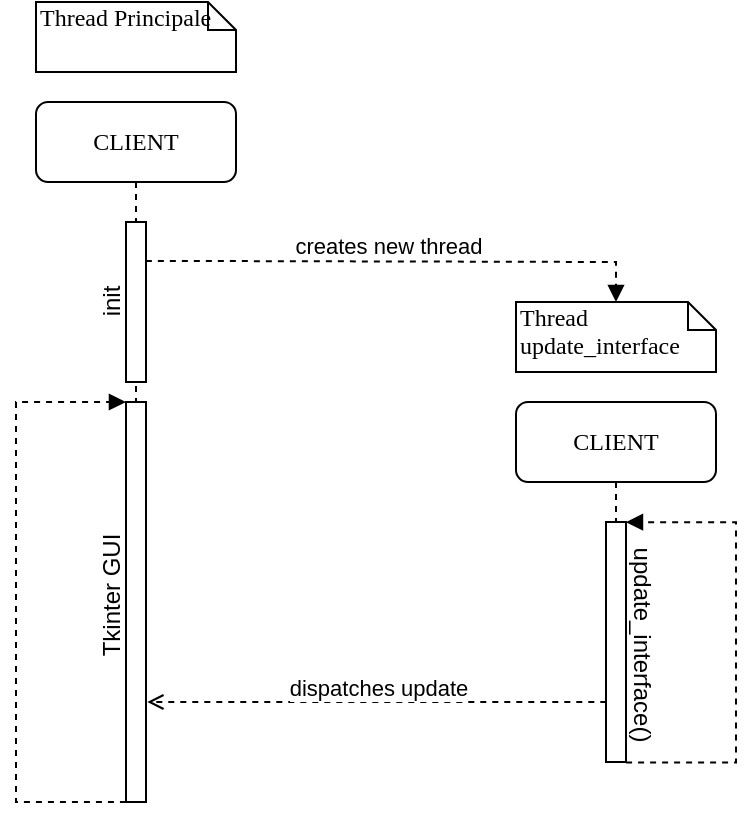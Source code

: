 <mxfile version="20.0.4" type="onedrive"><diagram id="kqQkHlJfprjo_SR21UMQ" name="Page-1"><mxGraphModel dx="891" dy="533" grid="1" gridSize="10" guides="1" tooltips="1" connect="1" arrows="1" fold="1" page="1" pageScale="1" pageWidth="827" pageHeight="1169" math="0" shadow="0"><root><mxCell id="0"/><mxCell id="1" parent="0"/><mxCell id="vVd3fFggaUjLHDOOTyJU-46" value="" style="html=1;verticalAlign=top;endArrow=block;rounded=0;strokeColor=default;jumpStyle=none;exitX=0.993;exitY=0.243;exitDx=0;exitDy=0;exitPerimeter=0;entryX=0.5;entryY=0;entryDx=0;entryDy=0;entryPerimeter=0;dashed=1;" parent="1" source="vVd3fFggaUjLHDOOTyJU-50" edge="1"><mxGeometry width="80" relative="1" as="geometry"><mxPoint x="959" y="590.0" as="sourcePoint"/><mxPoint x="400" y="160" as="targetPoint"/><Array as="points"><mxPoint x="400" y="140"/></Array></mxGeometry></mxCell><mxCell id="vVd3fFggaUjLHDOOTyJU-47" value="creates new thread" style="edgeLabel;html=1;align=center;verticalAlign=bottom;resizable=0;points=[];" parent="vVd3fFggaUjLHDOOTyJU-46" vertex="1" connectable="0"><mxGeometry x="0.206" relative="1" as="geometry"><mxPoint x="-33" y="1" as="offset"/></mxGeometry></mxCell><mxCell id="vVd3fFggaUjLHDOOTyJU-48" value="Thread Principale" style="shape=note;whiteSpace=wrap;html=1;size=14;verticalAlign=top;align=left;spacingTop=-6;rounded=0;shadow=0;comic=0;labelBackgroundColor=none;strokeWidth=1;fontFamily=Verdana;fontSize=12" parent="1" vertex="1"><mxGeometry x="110" y="10" width="100" height="35" as="geometry"/></mxCell><mxCell id="vVd3fFggaUjLHDOOTyJU-49" value="CLIENT" style="shape=umlLifeline;perimeter=lifelinePerimeter;whiteSpace=wrap;html=1;container=1;collapsible=0;recursiveResize=0;outlineConnect=0;rounded=1;shadow=0;comic=0;labelBackgroundColor=none;strokeWidth=1;fontFamily=Verdana;fontSize=12;align=center;" parent="1" vertex="1"><mxGeometry x="110" y="60" width="100" height="350" as="geometry"/></mxCell><mxCell id="vVd3fFggaUjLHDOOTyJU-50" value="" style="html=1;points=[];perimeter=orthogonalPerimeter;rounded=0;shadow=0;comic=0;labelBackgroundColor=none;strokeWidth=1;fontFamily=Verdana;fontSize=12;align=center;" parent="vVd3fFggaUjLHDOOTyJU-49" vertex="1"><mxGeometry x="45" y="60" width="10" height="80" as="geometry"/></mxCell><mxCell id="vVd3fFggaUjLHDOOTyJU-70" value="" style="html=1;points=[];perimeter=orthogonalPerimeter;rounded=0;shadow=0;comic=0;labelBackgroundColor=none;strokeWidth=1;fontFamily=Verdana;fontSize=12;align=center;" parent="vVd3fFggaUjLHDOOTyJU-49" vertex="1"><mxGeometry x="45" y="150" width="10" height="200" as="geometry"/></mxCell><mxCell id="vVd3fFggaUjLHDOOTyJU-71" value="init" style="text;html=1;align=center;verticalAlign=middle;resizable=0;points=[];autosize=1;strokeColor=none;fillColor=none;horizontal=0;labelPosition=center;verticalLabelPosition=middle;" parent="vVd3fFggaUjLHDOOTyJU-49" vertex="1"><mxGeometry x="18" y="85" width="40" height="30" as="geometry"/></mxCell><mxCell id="vVd3fFggaUjLHDOOTyJU-72" value="Tkinter GUI" style="text;html=1;align=center;verticalAlign=middle;resizable=0;points=[];autosize=1;strokeColor=none;fillColor=none;horizontal=0;labelPosition=center;verticalLabelPosition=middle;" parent="vVd3fFggaUjLHDOOTyJU-49" vertex="1"><mxGeometry x="18" y="212" width="40" height="70" as="geometry"/></mxCell><mxCell id="vVd3fFggaUjLHDOOTyJU-73" value="" style="html=1;verticalAlign=bottom;endArrow=block;rounded=0;strokeColor=default;jumpStyle=none;entryX=-0.002;entryY=0;entryDx=0;entryDy=0;entryPerimeter=0;dashed=1;edgeStyle=elbowEdgeStyle;exitX=-0.004;exitY=1;exitDx=0;exitDy=0;exitPerimeter=0;" parent="vVd3fFggaUjLHDOOTyJU-49" source="vVd3fFggaUjLHDOOTyJU-70" target="vVd3fFggaUjLHDOOTyJU-70" edge="1"><mxGeometry width="80" relative="1" as="geometry"><mxPoint x="10" y="470" as="sourcePoint"/><mxPoint x="19.97" y="150" as="targetPoint"/><Array as="points"><mxPoint x="-10" y="305"/><mxPoint x="-375" y="40.12"/></Array></mxGeometry></mxCell><mxCell id="vVd3fFggaUjLHDOOTyJU-59" value="CLIENT" style="shape=umlLifeline;perimeter=lifelinePerimeter;whiteSpace=wrap;html=1;container=1;collapsible=0;recursiveResize=0;outlineConnect=0;rounded=1;shadow=0;comic=0;labelBackgroundColor=none;strokeWidth=1;fontFamily=Verdana;fontSize=12;align=center;" parent="1" vertex="1"><mxGeometry x="350" y="210" width="100" height="180" as="geometry"/></mxCell><mxCell id="vVd3fFggaUjLHDOOTyJU-60" value="" style="html=1;points=[];perimeter=orthogonalPerimeter;rounded=0;shadow=0;comic=0;labelBackgroundColor=none;strokeWidth=1;fontFamily=Verdana;fontSize=12;align=center;" parent="vVd3fFggaUjLHDOOTyJU-59" vertex="1"><mxGeometry x="45" y="60" width="10" height="120" as="geometry"/></mxCell><mxCell id="vVd3fFggaUjLHDOOTyJU-61" value="update_interface()" style="text;html=1;align=center;verticalAlign=top;resizable=0;points=[];autosize=1;strokeColor=none;fillColor=none;horizontal=1;labelPosition=center;verticalLabelPosition=middle;rotation=90;" parent="vVd3fFggaUjLHDOOTyJU-59" vertex="1"><mxGeometry x="2" y="66" width="40" height="110" as="geometry"/></mxCell><mxCell id="vVd3fFggaUjLHDOOTyJU-62" value="" style="html=1;verticalAlign=bottom;endArrow=block;rounded=0;strokeColor=default;jumpStyle=none;dashed=1;edgeStyle=elbowEdgeStyle;entryX=0.999;entryY=0.001;entryDx=0;entryDy=0;entryPerimeter=0;exitX=1.005;exitY=1.002;exitDx=0;exitDy=0;exitPerimeter=0;" parent="vVd3fFggaUjLHDOOTyJU-59" source="vVd3fFggaUjLHDOOTyJU-60" target="vVd3fFggaUjLHDOOTyJU-60" edge="1"><mxGeometry width="80" relative="1" as="geometry"><mxPoint x="50" y="190" as="sourcePoint"/><mxPoint x="60" y="60" as="targetPoint"/><Array as="points"><mxPoint x="110" y="120"/><mxPoint y="160"/></Array></mxGeometry></mxCell><mxCell id="vVd3fFggaUjLHDOOTyJU-63" value="Thread update_interface" style="shape=note;whiteSpace=wrap;html=1;size=14;verticalAlign=top;align=left;spacingTop=-6;rounded=0;shadow=0;comic=0;labelBackgroundColor=none;strokeWidth=1;fontFamily=Verdana;fontSize=12" parent="1" vertex="1"><mxGeometry x="350" y="160" width="100" height="35" as="geometry"/></mxCell><mxCell id="L53vQibk-IVWTk12_Wfb-1" value="" style="html=1;verticalAlign=top;endArrow=open;rounded=0;strokeColor=default;jumpStyle=none;exitX=0.015;exitY=0.75;exitDx=0;exitDy=0;exitPerimeter=0;entryX=1.067;entryY=0.75;entryDx=0;entryDy=0;entryPerimeter=0;dashed=1;endFill=0;" edge="1" parent="1" source="vVd3fFggaUjLHDOOTyJU-60" target="vVd3fFggaUjLHDOOTyJU-70"><mxGeometry width="80" relative="1" as="geometry"><mxPoint x="174.93" y="149.44" as="sourcePoint"/><mxPoint x="410" y="170" as="targetPoint"/><Array as="points"/></mxGeometry></mxCell><mxCell id="L53vQibk-IVWTk12_Wfb-2" value="dispatches update" style="edgeLabel;html=1;align=center;verticalAlign=bottom;resizable=0;points=[];" vertex="1" connectable="0" parent="L53vQibk-IVWTk12_Wfb-1"><mxGeometry x="0.206" relative="1" as="geometry"><mxPoint x="24" y="1" as="offset"/></mxGeometry></mxCell></root></mxGraphModel></diagram></mxfile>
